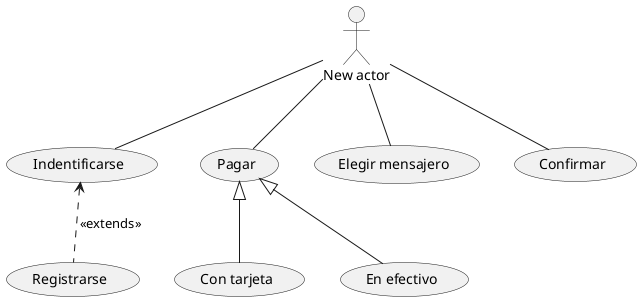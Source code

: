 @startuml
'https://plantuml.com/sequence-diagram

:New actor: -- (Indentificarse)
:New actor: -- (Pagar)
:New actor: -- (Elegir mensajero)
:New actor: -- (Confirmar)

(Indentificarse) <.. (Registrarse) : <<extends>>
(Pagar) <|-- (Con tarjeta)
(Pagar) <|-- (En efectivo)

@enduml